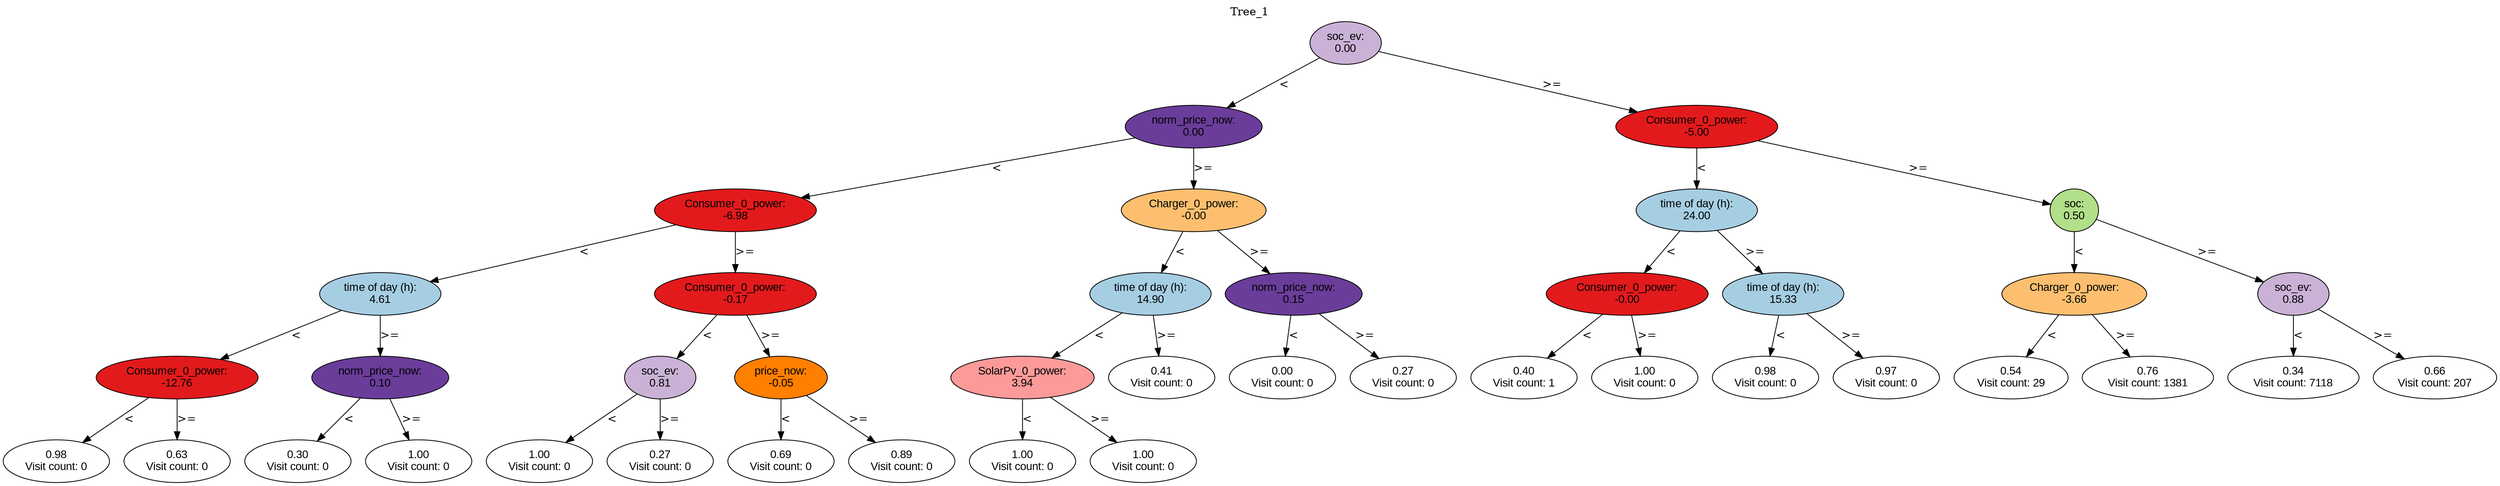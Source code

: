 digraph BST {
    node [fontname="Arial" style=filled colorscheme=paired12];
    0 [ label = "soc_ev:
0.00" fillcolor=9];
    1 [ label = "norm_price_now:
0.00" fillcolor=10];
    2 [ label = "Consumer_0_power:
-6.98" fillcolor=6];
    3 [ label = "time of day (h):
4.61" fillcolor=1];
    4 [ label = "Consumer_0_power:
-12.76" fillcolor=6];
    5 [ label = "0.98
Visit count: 0" fillcolor=white];
    6 [ label = "0.63
Visit count: 0" fillcolor=white];
    7 [ label = "norm_price_now:
0.10" fillcolor=10];
    8 [ label = "0.30
Visit count: 0" fillcolor=white];
    9 [ label = "1.00
Visit count: 0" fillcolor=white];
    10 [ label = "Consumer_0_power:
-0.17" fillcolor=6];
    11 [ label = "soc_ev:
0.81" fillcolor=9];
    12 [ label = "1.00
Visit count: 0" fillcolor=white];
    13 [ label = "0.27
Visit count: 0" fillcolor=white];
    14 [ label = "price_now:
-0.05" fillcolor=8];
    15 [ label = "0.69
Visit count: 0" fillcolor=white];
    16 [ label = "0.89
Visit count: 0" fillcolor=white];
    17 [ label = "Charger_0_power:
-0.00" fillcolor=7];
    18 [ label = "time of day (h):
14.90" fillcolor=1];
    19 [ label = "SolarPv_0_power:
3.94" fillcolor=5];
    20 [ label = "1.00
Visit count: 0" fillcolor=white];
    21 [ label = "1.00
Visit count: 0" fillcolor=white];
    22 [ label = "0.41
Visit count: 0" fillcolor=white];
    23 [ label = "norm_price_now:
0.15" fillcolor=10];
    24 [ label = "0.00
Visit count: 0" fillcolor=white];
    25 [ label = "0.27
Visit count: 0" fillcolor=white];
    26 [ label = "Consumer_0_power:
-5.00" fillcolor=6];
    27 [ label = "time of day (h):
24.00" fillcolor=1];
    28 [ label = "Consumer_0_power:
-0.00" fillcolor=6];
    29 [ label = "0.40
Visit count: 1" fillcolor=white];
    30 [ label = "1.00
Visit count: 0" fillcolor=white];
    31 [ label = "time of day (h):
15.33" fillcolor=1];
    32 [ label = "0.98
Visit count: 0" fillcolor=white];
    33 [ label = "0.97
Visit count: 0" fillcolor=white];
    34 [ label = "soc:
0.50" fillcolor=3];
    35 [ label = "Charger_0_power:
-3.66" fillcolor=7];
    36 [ label = "0.54
Visit count: 29" fillcolor=white];
    37 [ label = "0.76
Visit count: 1381" fillcolor=white];
    38 [ label = "soc_ev:
0.88" fillcolor=9];
    39 [ label = "0.34
Visit count: 7118" fillcolor=white];
    40 [ label = "0.66
Visit count: 207" fillcolor=white];

    0  -> 1[ label = "<"];
    0  -> 26[ label = ">="];
    1  -> 2[ label = "<"];
    1  -> 17[ label = ">="];
    2  -> 3[ label = "<"];
    2  -> 10[ label = ">="];
    3  -> 4[ label = "<"];
    3  -> 7[ label = ">="];
    4  -> 5[ label = "<"];
    4  -> 6[ label = ">="];
    7  -> 8[ label = "<"];
    7  -> 9[ label = ">="];
    10  -> 11[ label = "<"];
    10  -> 14[ label = ">="];
    11  -> 12[ label = "<"];
    11  -> 13[ label = ">="];
    14  -> 15[ label = "<"];
    14  -> 16[ label = ">="];
    17  -> 18[ label = "<"];
    17  -> 23[ label = ">="];
    18  -> 19[ label = "<"];
    18  -> 22[ label = ">="];
    19  -> 20[ label = "<"];
    19  -> 21[ label = ">="];
    23  -> 24[ label = "<"];
    23  -> 25[ label = ">="];
    26  -> 27[ label = "<"];
    26  -> 34[ label = ">="];
    27  -> 28[ label = "<"];
    27  -> 31[ label = ">="];
    28  -> 29[ label = "<"];
    28  -> 30[ label = ">="];
    31  -> 32[ label = "<"];
    31  -> 33[ label = ">="];
    34  -> 35[ label = "<"];
    34  -> 38[ label = ">="];
    35  -> 36[ label = "<"];
    35  -> 37[ label = ">="];
    38  -> 39[ label = "<"];
    38  -> 40[ label = ">="];

    labelloc="t";
    label="Tree_1";
}